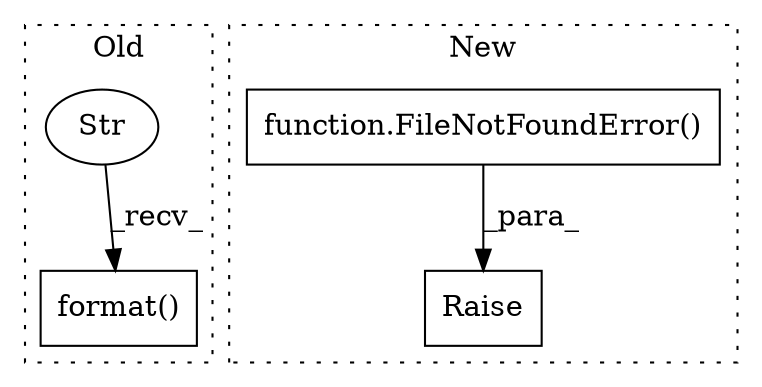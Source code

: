 digraph G {
subgraph cluster0 {
1 [label="format()" a="75" s="6738,6885" l="98,26" shape="box"];
3 [label="Str" a="66" s="6738" l="61" shape="ellipse"];
label = "Old";
style="dotted";
}
subgraph cluster1 {
2 [label="function.FileNotFoundError()" a="75" s="3422,3577" l="35,14" shape="box"];
4 [label="Raise" a="91" s="3416" l="6" shape="box"];
label = "New";
style="dotted";
}
2 -> 4 [label="_para_"];
3 -> 1 [label="_recv_"];
}